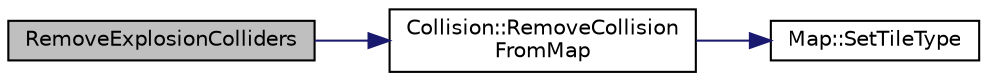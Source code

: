 digraph "RemoveExplosionColliders"
{
  edge [fontname="Helvetica",fontsize="10",labelfontname="Helvetica",labelfontsize="10"];
  node [fontname="Helvetica",fontsize="10",shape=record];
  rankdir="LR";
  Node11 [label="RemoveExplosionColliders",height=0.2,width=0.4,color="black", fillcolor="grey75", style="filled", fontcolor="black"];
  Node11 -> Node12 [color="midnightblue",fontsize="10",style="solid",fontname="Helvetica"];
  Node12 [label="Collision::RemoveCollision\lFromMap",height=0.2,width=0.4,color="black", fillcolor="white", style="filled",URL="$namespace_collision.html#a1ea431a45af8096595da4dd6149157e9"];
  Node12 -> Node13 [color="midnightblue",fontsize="10",style="solid",fontname="Helvetica"];
  Node13 [label="Map::SetTileType",height=0.2,width=0.4,color="black", fillcolor="white", style="filled",URL="$class_map.html#a5e2adfcc8983862cbcde50c9a8ccf0f8"];
}
